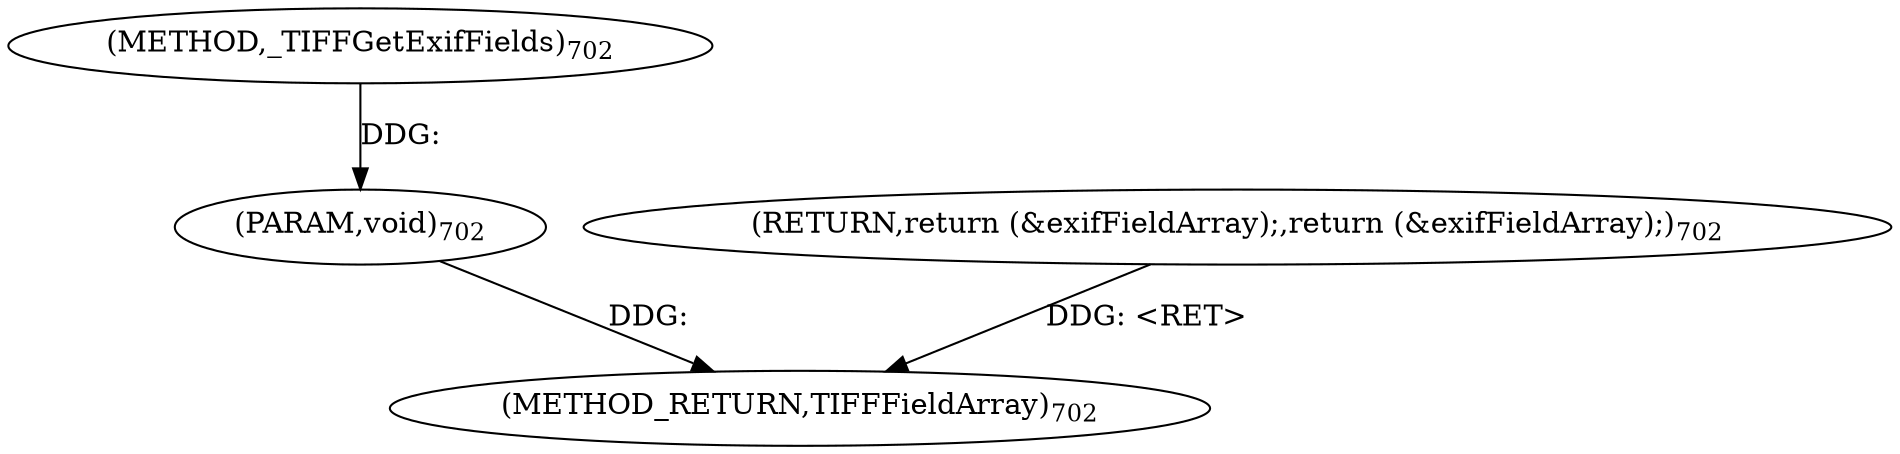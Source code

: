 digraph "_TIFFGetExifFields" {  
"26677" [label = <(METHOD,_TIFFGetExifFields)<SUB>702</SUB>> ]
"26683" [label = <(METHOD_RETURN,TIFFFieldArray)<SUB>702</SUB>> ]
"26678" [label = <(PARAM,void)<SUB>702</SUB>> ]
"26680" [label = <(RETURN,return (&amp;exifFieldArray);,return (&amp;exifFieldArray);)<SUB>702</SUB>> ]
  "26680" -> "26683"  [ label = "DDG: &lt;RET&gt;"] 
  "26678" -> "26683"  [ label = "DDG: "] 
  "26677" -> "26678"  [ label = "DDG: "] 
}
